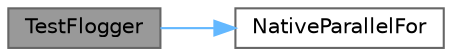 digraph "TestFlogger"
{
 // LATEX_PDF_SIZE
  bgcolor="transparent";
  edge [fontname=Helvetica,fontsize=10,labelfontname=Helvetica,labelfontsize=10];
  node [fontname=Helvetica,fontsize=10,shape=box,height=0.2,width=0.4];
  rankdir="LR";
  Node1 [id="Node000001",label="TestFlogger",height=0.2,width=0.4,color="gray40", fillcolor="grey60", style="filled", fontcolor="black",tooltip=" "];
  Node1 -> Node2 [id="edge1_Node000001_Node000002",color="steelblue1",style="solid",tooltip=" "];
  Node2 [id="Node000002",label="NativeParallelFor",height=0.2,width=0.4,color="grey40", fillcolor="white", style="filled",URL="$harness_8h.html#ad5b2c9cf4e169014b7919debb3c91d45",tooltip="Execute body(i) in parallel for i in the interval [0,n)."];
}
